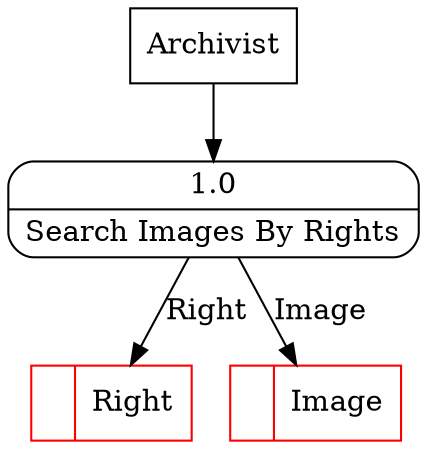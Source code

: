 digraph dfd2{ 
node[shape=record]
200 [label="<f0>  |<f1> Right " color=red];
201 [label="<f0>  |<f1> Image " color=red];
202 [label="Archivist" shape=box];
203 [label="{<f0> 1.0|<f1> Search Images By Rights }" shape=Mrecord];
202 -> 203
203 -> 201 [label="Image"]
203 -> 200 [label="Right"]
}